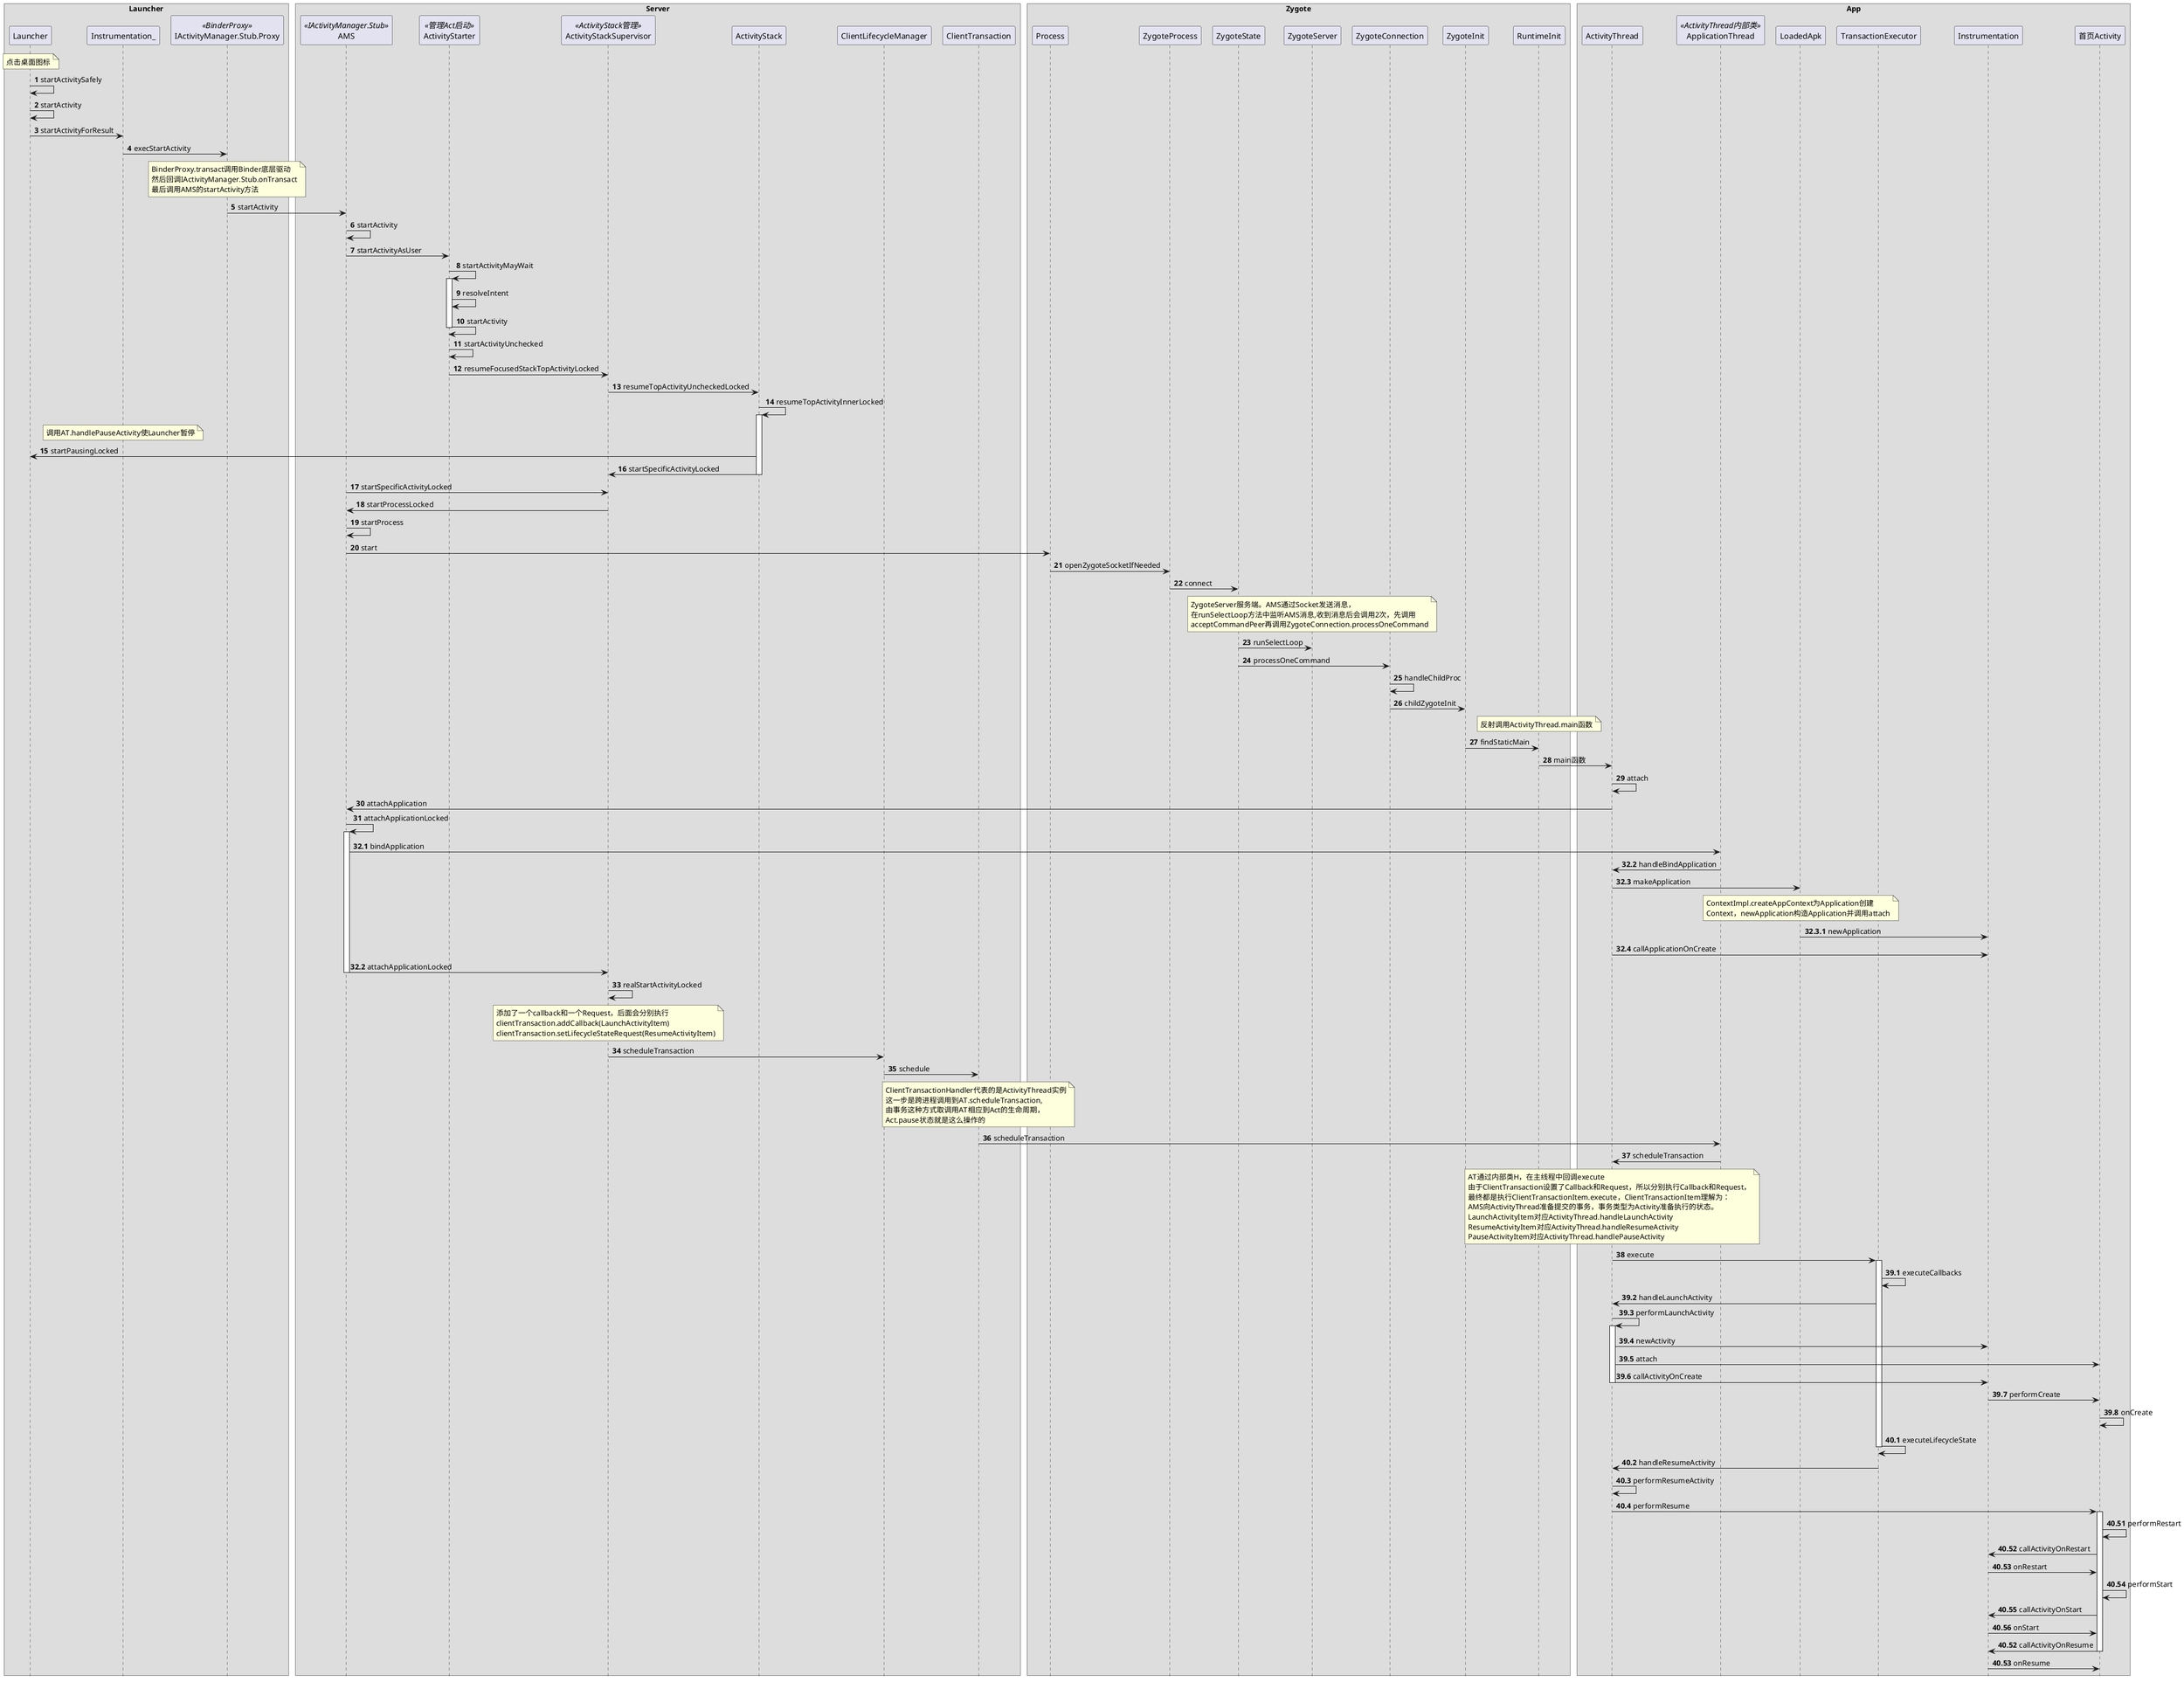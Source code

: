 
'这里主要展示AMS.startProcessLocked到创建App到Launcher启动的那个
'关键步骤ActivityStackSupervisor.realStartActivityLocked就行了
@startuml
hide footbox
skinparam ParticipantPadding 5
skinparam BoxPadding 5

box "Launcher"
participant Launcher
participant Instrumentation_
participant IActivityManager.Stub.Proxy<<BinderProxy>>
'participant ApplicationThread_Launcher<<IApplicationThread.Stub>>
end box

box "Server"
participant AMS<<IActivityManager.Stub>>
participant ActivityStarter<<管理Act启动>>
participant ActivityStackSupervisor<<ActivityStack管理>>
participant ActivityStack
participant ClientLifecycleManager
participant ClientTransaction
end box

box "Zygote"
participant Process
participant ZygoteProcess
participant ZygoteState
participant ZygoteServer
participant ZygoteConnection
participant ZygoteInit
participant RuntimeInit
end box

box "App"
participant ActivityThread
participant ApplicationThread<<ActivityThread内部类>>
participant LoadedApk
'participant ContextImpl
participant TransactionExecutor
participant Instrumentation
participant 首页Activity
end box


autonumber 1 1
note  over Launcher :点击桌面图标
Launcher -> Launcher : startActivitySafely
Launcher -> Launcher : startActivity
Launcher -> Instrumentation_ : startActivityForResult
Instrumentation_ -> IActivityManager.Stub.Proxy : execStartActivity
note over IActivityManager.Stub.Proxy
    BinderProxy.transact调用Binder底层驱动
    然后回调IActivityManager.Stub.onTransact
    最后调用AMS的startActivity方法
end note
IActivityManager.Stub.Proxy -> AMS : startActivity
AMS -> AMS : startActivity
AMS -> ActivityStarter : startActivityAsUser
ActivityStarter -> ActivityStarter : startActivityMayWait
activate ActivityStarter
ActivityStarter -> ActivityStarter : resolveIntent
ActivityStarter -> ActivityStarter : startActivity
deactivate ActivityStarter
ActivityStarter -> ActivityStarter : startActivityUnchecked
ActivityStarter -> ActivityStackSupervisor : resumeFocusedStackTopActivityLocked
ActivityStackSupervisor -> ActivityStack : resumeTopActivityUncheckedLocked
ActivityStack -> ActivityStack : resumeTopActivityInnerLocked

activate ActivityStack
note over Instrumentation_
    调用AT.handlePauseActivity使Launcher暂停
end note
ActivityStack -> Launcher : startPausingLocked
ActivityStack -> ActivityStackSupervisor : startSpecificActivityLocked
deactivate ActivityStack

AMS -> ActivityStackSupervisor : startSpecificActivityLocked
ActivityStackSupervisor -> AMS : startProcessLocked
AMS -> AMS : startProcess
AMS -> Process : start
Process -> ZygoteProcess : openZygoteSocketIfNeeded
ZygoteProcess -> ZygoteState : connect

note over ZygoteServer
    ZygoteServer服务端。AMS通过Socket发送消息，
    在runSelectLoop方法中监听AMS消息,收到消息后会调用2次，先调用
    acceptCommandPeer再调用ZygoteConnection.processOneCommand
end note
ZygoteState -> ZygoteServer : runSelectLoop
ZygoteState -> ZygoteConnection : processOneCommand
ZygoteConnection -> ZygoteConnection : handleChildProc
ZygoteConnection -> ZygoteInit : childZygoteInit
note over RuntimeInit
    反射调用ActivityThread.main函数
end note
ZygoteInit -> RuntimeInit : findStaticMain
RuntimeInit -> ActivityThread : main函数
ActivityThread -> ActivityThread : attach
ActivityThread -> AMS : attachApplication
AMS -> AMS : attachApplicationLocked

activate AMS
autonumber 32.1
AMS -> ApplicationThread : bindApplication
ApplicationThread -> ActivityThread : handleBindApplication
ActivityThread -> LoadedApk : makeApplication
note over LoadedApk
    ContextImpl.createAppContext为Application创建
    Context，newApplication构造Application并调用attach
end note
autonumber 32.3.1
LoadedApk -> Instrumentation : newApplication
autonumber 32.4
ActivityThread -> Instrumentation : callApplicationOnCreate


autonumber 32.2
AMS -> ActivityStackSupervisor : attachApplicationLocked
deactivate AMS

autonumber 33
ActivityStackSupervisor -> ActivityStackSupervisor : realStartActivityLocked
note over ActivityStackSupervisor
    添加了一个callback和一个Request，后面会分别执行
    clientTransaction.addCallback(LaunchActivityItem)
    clientTransaction.setLifecycleStateRequest(ResumeActivityItem)
end note
ActivityStackSupervisor -> ClientLifecycleManager : scheduleTransaction
ClientLifecycleManager -> ClientTransaction : schedule
note over ClientTransaction
    ClientTransactionHandler代表的是ActivityThread实例
    这一步是跨进程调用到AT.scheduleTransaction,
    由事务这种方式取调用AT相应到Act的生命周期，
    Act.pause状态就是这么操作的
end note
ClientTransaction -> ApplicationThread : scheduleTransaction
ApplicationThread -> ActivityThread : scheduleTransaction
note over ActivityThread
    AT通过内部类H，在主线程中回调execute
    由于ClientTransaction设置了Callback和Request，所以分别执行Callback和Request，
    最终都是执行ClientTransactionItem.execute，ClientTransactionItem理解为：
    AMS向ActivityThread准备提交的事务，事务类型为Activity准备执行的状态。
    LaunchActivityItem对应ActivityThread.handleLaunchActivity
    ResumeActivityItem对应ActivityThread.handleResumeActivity
    PauseActivityItem对应ActivityThread.handlePauseActivity
end note
ActivityThread -> TransactionExecutor : execute
activate TransactionExecutor

autonumber 39.1
TransactionExecutor -> TransactionExecutor : executeCallbacks
TransactionExecutor -> ActivityThread : handleLaunchActivity
ActivityThread -> ActivityThread : performLaunchActivity

activate ActivityThread
ActivityThread -> Instrumentation : newActivity
ActivityThread -> 首页Activity : attach
ActivityThread -> Instrumentation : callActivityOnCreate
deactivate ActivityThread
Instrumentation -> 首页Activity : performCreate
首页Activity -> 首页Activity : onCreate

autonumber 40.1
TransactionExecutor -> TransactionExecutor : executeLifecycleState
deactivate TransactionExecutor
TransactionExecutor -> ActivityThread : handleResumeActivity
ActivityThread -> ActivityThread : performResumeActivity
ActivityThread -> 首页Activity : performResume
    activate 首页Activity
    autonumber 40.51
    首页Activity -> 首页Activity : performRestart
        首页Activity -> Instrumentation : callActivityOnRestart
            Instrumentation -> 首页Activity : onRestart
        首页Activity -> 首页Activity : performStart
            首页Activity -> Instrumentation : callActivityOnStart
                    Instrumentation -> 首页Activity : onStart
    autonumber 40.52
    首页Activity -> Instrumentation : callActivityOnResume
     deactivate 首页Activity
        Instrumentation -> 首页Activity : onResume



'5到6过程:AMS在客户端的远程代理是IActivityManager.Stub.Proxy(BinderProxy)，mRemote就是BinderProxy,
'        调用Proxy.startActivity实际上是调用了调用BinderProxy.transact(code,data,reply,flag)，
'        code值是AIDL文件生成的代表startActivity方法的一个值，接着调用Binder底层驱动，
'        然后回调IActivityManager.Stub.onTransact，最后调用AMS的startActivity方法
'

'startActivityUnchecked方法重点部分理解:处理LauncherMode、LauncherTask、ActivityTask

'ActivityStack.resumeTopActivityInnerLocked理解：暂停上一个Activity+启动目标Activity
'startPausingLocked + startSpecificActivityLocked


'startPausingLocked：原理上还是通过持有ApplicationThread在AMS的远程代理，最终调用AT的的handlePauseActivity方法，
'AT把跟Activity有关的方法都抽象到了父类ClientTransactionHandler中，然后AT具体实现，流程变化很大，但是原理没变。
'啰嗦的细节：ActivityStack.resumeTopActivityInnerLocked方法先调用startPausingLocked暂停上一个Act，再调用startSpecificActivityLocked启动下一个Act；
'ActivityStack.startPausingLocked->AMS.getLifecycleManager().scheduleTransaction(prev.app.thread, prev.appToken)->
'   ClientLifecycleManager.scheduleTransaction这一步把PauseActivityItem实例和上一个Act的AT等信息包装成了ClientTransaction->ClientTransaction.schedule->
'   IApplicationThread.scheduleTransaction->AT.scheduleTransaction(ClientTransaction.this)ClientTransactions是Parcelable子类，把所有信息包装成它然后调用IApplicationThread.scheduleTransaction并自己当成参数传进去？->
'   IApplicationThread.scheduleTransaction->ClientTransactionHandler.scheduleTransaction->sendMessage(ActivityThread.H.EXECUTE_TRANSACTION)->
'   TransactionExecutor.execute->TransactionExecutor.executeLifecycleState->PauseActivityItem.execute(mTransactionHandler)->ClientTransactionHandler.handlePauseActivity->
'   AT.handlePauseActivity->AT.performPauseActivity->AT.performPauseActivityIfNeeded->Instrumentation.callActivityOnPause(r.activity)
'   依然涉及到跨进程通信了，ClientTransaction.schedule调用IApplicationThread.scheduleTransaction，然后AT.scheduleTransaction被跨进程调用了。

'startSpecificActivityLocked：启动Activity的真正方法了，前面都是做的准备工作。
'首先获取进程信息，如果进程存在调用realStartActivityLocked；不存在调用AMS.startProcessLocked->把String entryPoint = "android.app.ActivityThread"传入Process.start启动新进程，通过Socket向Zygote发送创建进程命令；
'然后调用ZygoteProcess.startViaZygote->ZygoteProcess.openZygoteSocketIfNeeded->ZygoteState.connect打开Socket链接；ZygoteServer.runSelectLoop会开启循环等待AMS发送来创建进程的消息；
'当ZygoteServer.runSelectLoop收到socket消息，调用ZygoteConnection.processOneCommand->ZygoteConnection.handleChildProc->ZygoteInit.childZygoteInit(这里肯定创建的是子进程了)->ZygoteInit.childZygoteInit->RuntimeInit.findStaticMain;
'当执行到这里RuntimeInit.findStaticMain时，ActivityThread便被反射调用main方法了。



'PackageManagerInternal抽象类，PMS内部类PackageManagerInternalImpl继承了它，代理了PMS的很多方法
'PMS继承IPackageManager.Stub，这同样是AIDL方式跨进程通信了。
'SystemServer中调用AMS和PMS进行初始化，所以AMS、PMS都在SystemServer进程中，AMS和PMS是同进程调用。


'关于启动Activity中的一个细节，如果有多个Intent符合待启动的Intent会如何？
'答案是：启动一个选择页面，调用链：ActivityStarter.startActivityMayWait->resolveIntent.resolveIntent
'                              ->AMS.getPackageManagerInternalLocked.resolveIntent->PackageManagerInternalImpl.resolveIntent
'                              ->PackageManagerService.resolveIntent->PMS.resolveIntentInternal->PMS.chooseBestActivity
'                             最终进行判断，存在1个直接返回ResolveInfo，2个根据默认配置返回相应ResolveInfo，多个则返回ResolverActivity的ResolveInfo。


@enduml